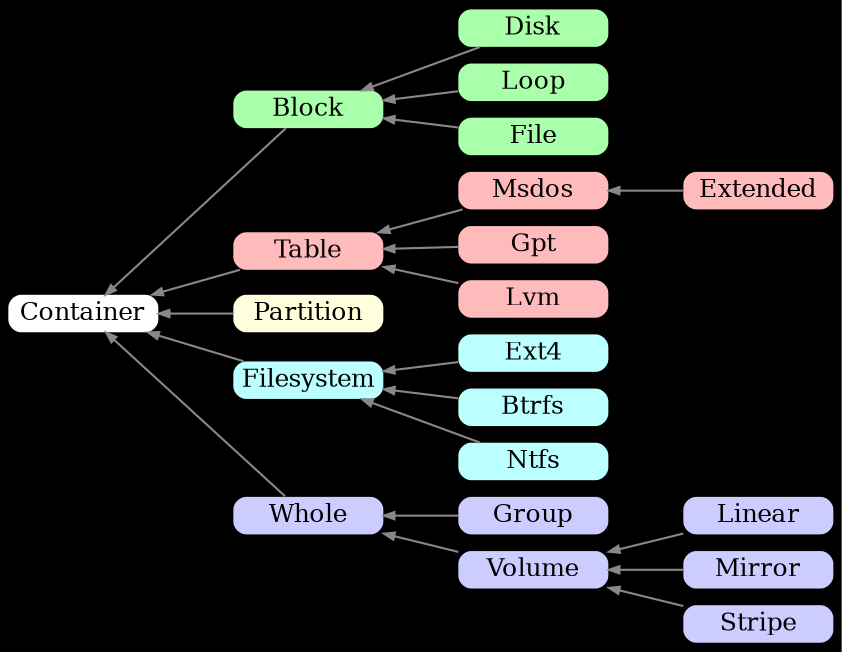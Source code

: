 digraph G
{
	graph [
		rankdir="RL"
		bgcolor=black
		color=white
		nodesep=0.1
		ranksep=0.5
	];

	node [
		shape=Mrecord
		fontsize=12
		style=filled
		color=white
		width="1.0"
		height="0.25"
		fixedsize=true
		penwidth=0
	];

	edge [
		penwidth=1.0
		color="#888888"
		arrowsize=0.5
	];

	Container [ fillcolor="#ffffff" ];

	Block [ fillcolor="#aaffaa" ];
	Disk  [ fillcolor="#aaffaa" ];
	Loop  [ fillcolor="#aaffaa" ];
	File  [ fillcolor="#aaffaa" ];

	Table    [ fillcolor="#ffbbbb" ];
	Msdos    [ fillcolor="#ffbbbb" ];
	Extended [ fillcolor="#ffbbbb" ];
	Gpt      [ fillcolor="#ffbbbb" ];
	Lvm      [ fillcolor="#ffbbbb" ];

	Partition [ fillcolor="#ffffdd" ];

	Filesystem [ fillcolor="#bbffff" ];
	Ext4       [ fillcolor="#bbffff" ];
	Btrfs      [ fillcolor="#bbffff" ];
	Ntfs       [ fillcolor="#bbffff" ];

	Whole  [ fillcolor="#ccccff" ];
	Group  [ fillcolor="#ccccff" ];
	Volume [ fillcolor="#ccccff" ];
	Linear [ fillcolor="#ccccff" ];
	Mirror [ fillcolor="#ccccff" ];
	Stripe [ fillcolor="#ccccff" ];

	Block       -> Container;
	Disk        -> Block;
	Extended    -> Msdos;
	File        -> Block;
	Filesystem  -> Container;
	Gpt         -> Table;
	Lvm         -> Table;
	Linear      -> Volume;
	Loop        -> Block;
	Mirror      -> Volume;
	Msdos       -> Table;
	Partition   -> Container;
	Stripe      -> Volume;
	Table       -> Container;
	Group       -> Whole;
	Volume      -> Whole;
	Whole       -> Container;

	Ext4        -> Filesystem;
	Btrfs       -> Filesystem;
	Ntfs        -> Filesystem;
}

